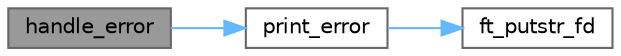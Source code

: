 digraph "handle_error"
{
 // INTERACTIVE_SVG=YES
 // LATEX_PDF_SIZE
  bgcolor="transparent";
  edge [fontname=Helvetica,fontsize=10,labelfontname=Helvetica,labelfontsize=10];
  node [fontname=Helvetica,fontsize=10,shape=box,height=0.2,width=0.4];
  rankdir="LR";
  Node1 [label="handle_error",height=0.2,width=0.4,color="gray40", fillcolor="grey60", style="filled", fontcolor="black",tooltip="Handles the given error number, prints an error message to the standard error output,..."];
  Node1 -> Node2 [color="steelblue1",style="solid"];
  Node2 [label="print_error",height=0.2,width=0.4,color="grey40", fillcolor="white", style="filled",URL="$error__handling_8c.html#af5c60b16fc036394aa182bd09cc16e5d",tooltip="Prints an error message to the standard error output."];
  Node2 -> Node3 [color="steelblue1",style="solid"];
  Node3 [label="ft_putstr_fd",height=0.2,width=0.4,color="grey40", fillcolor="white", style="filled",URL="$ft__putstring__fd_8c.html#acefce9ac519f8f8b7d3fde33dbafe469",tooltip=" "];
}
